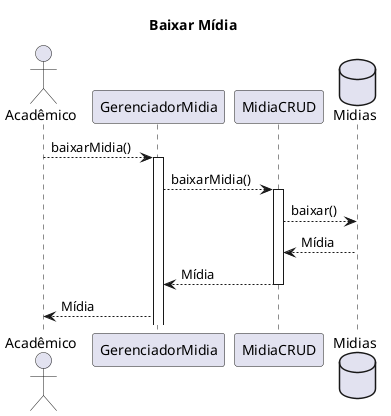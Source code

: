 @startuml
Title Baixar Mídia

actor Acadêmico as academico
academico --> GerenciadorMidia: baixarMidia()
activate GerenciadorMidia
GerenciadorMidia --> MidiaCRUD: baixarMidia()
database Midias
activate MidiaCRUD
MidiaCRUD --> Midias: baixar()
Midias --> MidiaCRUD: Mídia
MidiaCRUD --> GerenciadorMidia: Mídia
deactivate MidiaCRUD
GerenciadorMidia --> academico: Mídia

@enduml